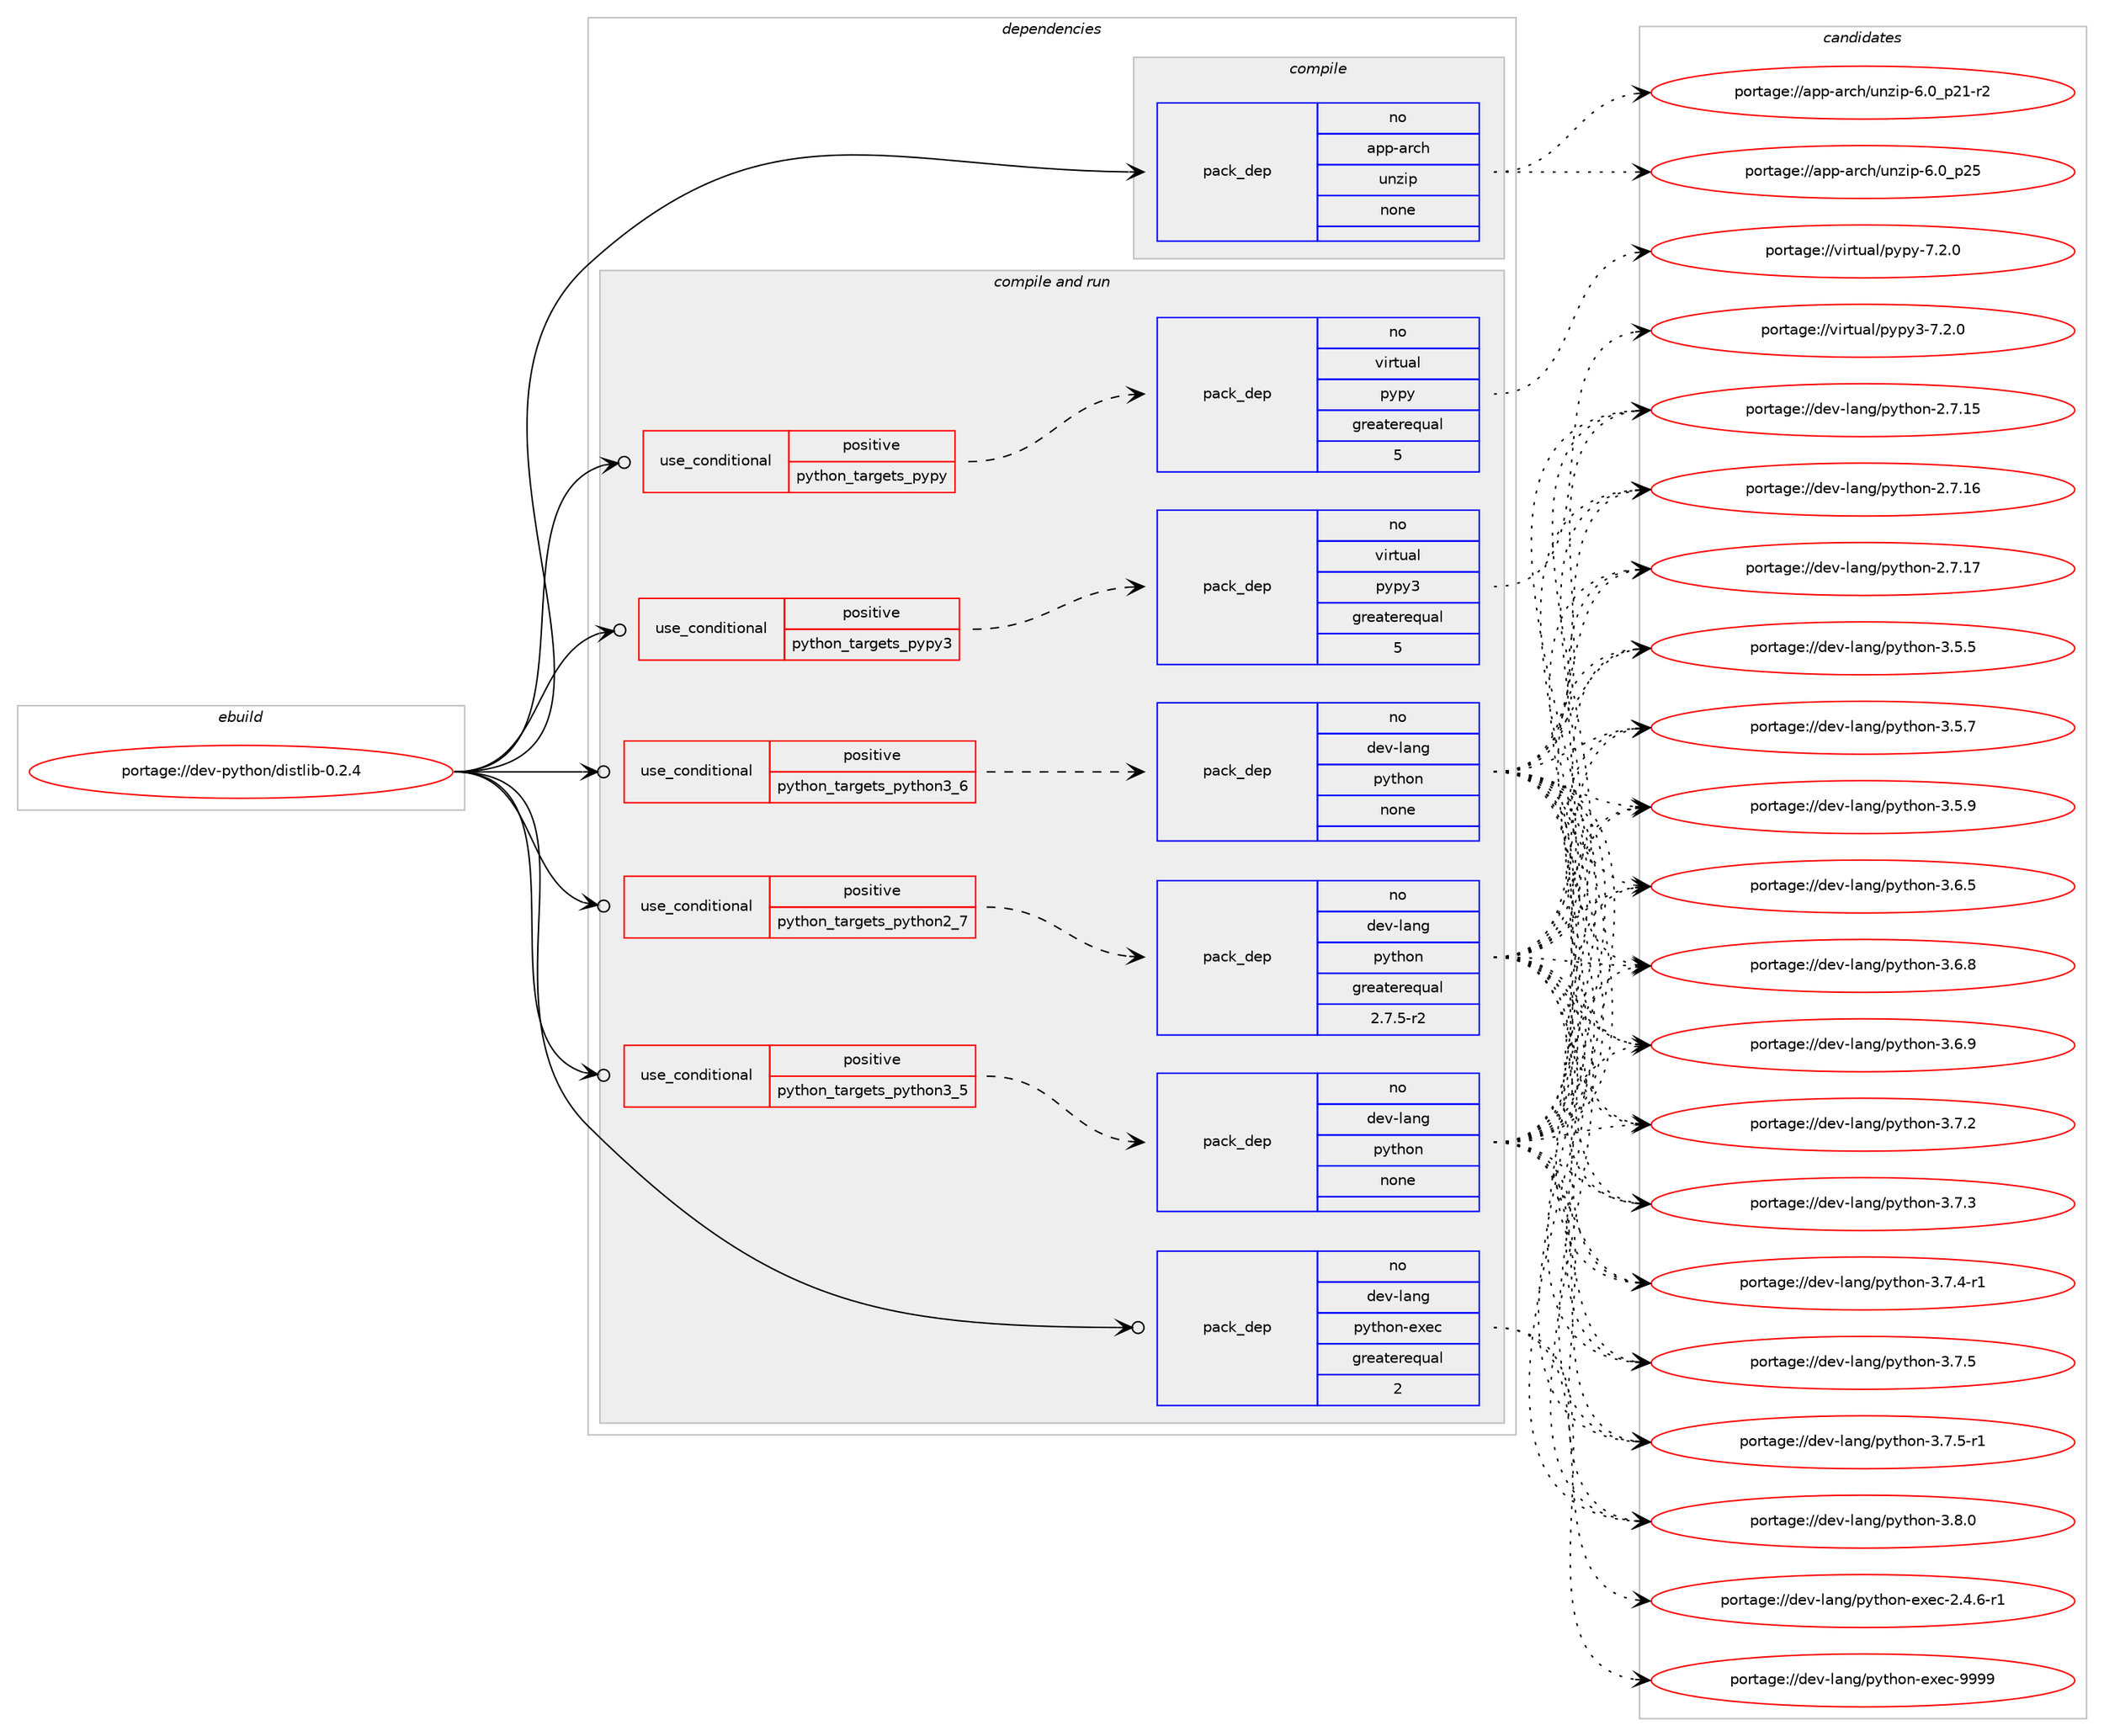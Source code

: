 digraph prolog {

# *************
# Graph options
# *************

newrank=true;
concentrate=true;
compound=true;
graph [rankdir=LR,fontname=Helvetica,fontsize=10,ranksep=1.5];#, ranksep=2.5, nodesep=0.2];
edge  [arrowhead=vee];
node  [fontname=Helvetica,fontsize=10];

# **********
# The ebuild
# **********

subgraph cluster_leftcol {
color=gray;
rank=same;
label=<<i>ebuild</i>>;
id [label="portage://dev-python/distlib-0.2.4", color=red, width=4, href="../dev-python/distlib-0.2.4.svg"];
}

# ****************
# The dependencies
# ****************

subgraph cluster_midcol {
color=gray;
label=<<i>dependencies</i>>;
subgraph cluster_compile {
fillcolor="#eeeeee";
style=filled;
label=<<i>compile</i>>;
subgraph pack105319 {
dependency136278 [label=<<TABLE BORDER="0" CELLBORDER="1" CELLSPACING="0" CELLPADDING="4" WIDTH="220"><TR><TD ROWSPAN="6" CELLPADDING="30">pack_dep</TD></TR><TR><TD WIDTH="110">no</TD></TR><TR><TD>app-arch</TD></TR><TR><TD>unzip</TD></TR><TR><TD>none</TD></TR><TR><TD></TD></TR></TABLE>>, shape=none, color=blue];
}
id:e -> dependency136278:w [weight=20,style="solid",arrowhead="vee"];
}
subgraph cluster_compileandrun {
fillcolor="#eeeeee";
style=filled;
label=<<i>compile and run</i>>;
subgraph cond27644 {
dependency136279 [label=<<TABLE BORDER="0" CELLBORDER="1" CELLSPACING="0" CELLPADDING="4"><TR><TD ROWSPAN="3" CELLPADDING="10">use_conditional</TD></TR><TR><TD>positive</TD></TR><TR><TD>python_targets_pypy</TD></TR></TABLE>>, shape=none, color=red];
subgraph pack105320 {
dependency136280 [label=<<TABLE BORDER="0" CELLBORDER="1" CELLSPACING="0" CELLPADDING="4" WIDTH="220"><TR><TD ROWSPAN="6" CELLPADDING="30">pack_dep</TD></TR><TR><TD WIDTH="110">no</TD></TR><TR><TD>virtual</TD></TR><TR><TD>pypy</TD></TR><TR><TD>greaterequal</TD></TR><TR><TD>5</TD></TR></TABLE>>, shape=none, color=blue];
}
dependency136279:e -> dependency136280:w [weight=20,style="dashed",arrowhead="vee"];
}
id:e -> dependency136279:w [weight=20,style="solid",arrowhead="odotvee"];
subgraph cond27645 {
dependency136281 [label=<<TABLE BORDER="0" CELLBORDER="1" CELLSPACING="0" CELLPADDING="4"><TR><TD ROWSPAN="3" CELLPADDING="10">use_conditional</TD></TR><TR><TD>positive</TD></TR><TR><TD>python_targets_pypy3</TD></TR></TABLE>>, shape=none, color=red];
subgraph pack105321 {
dependency136282 [label=<<TABLE BORDER="0" CELLBORDER="1" CELLSPACING="0" CELLPADDING="4" WIDTH="220"><TR><TD ROWSPAN="6" CELLPADDING="30">pack_dep</TD></TR><TR><TD WIDTH="110">no</TD></TR><TR><TD>virtual</TD></TR><TR><TD>pypy3</TD></TR><TR><TD>greaterequal</TD></TR><TR><TD>5</TD></TR></TABLE>>, shape=none, color=blue];
}
dependency136281:e -> dependency136282:w [weight=20,style="dashed",arrowhead="vee"];
}
id:e -> dependency136281:w [weight=20,style="solid",arrowhead="odotvee"];
subgraph cond27646 {
dependency136283 [label=<<TABLE BORDER="0" CELLBORDER="1" CELLSPACING="0" CELLPADDING="4"><TR><TD ROWSPAN="3" CELLPADDING="10">use_conditional</TD></TR><TR><TD>positive</TD></TR><TR><TD>python_targets_python2_7</TD></TR></TABLE>>, shape=none, color=red];
subgraph pack105322 {
dependency136284 [label=<<TABLE BORDER="0" CELLBORDER="1" CELLSPACING="0" CELLPADDING="4" WIDTH="220"><TR><TD ROWSPAN="6" CELLPADDING="30">pack_dep</TD></TR><TR><TD WIDTH="110">no</TD></TR><TR><TD>dev-lang</TD></TR><TR><TD>python</TD></TR><TR><TD>greaterequal</TD></TR><TR><TD>2.7.5-r2</TD></TR></TABLE>>, shape=none, color=blue];
}
dependency136283:e -> dependency136284:w [weight=20,style="dashed",arrowhead="vee"];
}
id:e -> dependency136283:w [weight=20,style="solid",arrowhead="odotvee"];
subgraph cond27647 {
dependency136285 [label=<<TABLE BORDER="0" CELLBORDER="1" CELLSPACING="0" CELLPADDING="4"><TR><TD ROWSPAN="3" CELLPADDING="10">use_conditional</TD></TR><TR><TD>positive</TD></TR><TR><TD>python_targets_python3_5</TD></TR></TABLE>>, shape=none, color=red];
subgraph pack105323 {
dependency136286 [label=<<TABLE BORDER="0" CELLBORDER="1" CELLSPACING="0" CELLPADDING="4" WIDTH="220"><TR><TD ROWSPAN="6" CELLPADDING="30">pack_dep</TD></TR><TR><TD WIDTH="110">no</TD></TR><TR><TD>dev-lang</TD></TR><TR><TD>python</TD></TR><TR><TD>none</TD></TR><TR><TD></TD></TR></TABLE>>, shape=none, color=blue];
}
dependency136285:e -> dependency136286:w [weight=20,style="dashed",arrowhead="vee"];
}
id:e -> dependency136285:w [weight=20,style="solid",arrowhead="odotvee"];
subgraph cond27648 {
dependency136287 [label=<<TABLE BORDER="0" CELLBORDER="1" CELLSPACING="0" CELLPADDING="4"><TR><TD ROWSPAN="3" CELLPADDING="10">use_conditional</TD></TR><TR><TD>positive</TD></TR><TR><TD>python_targets_python3_6</TD></TR></TABLE>>, shape=none, color=red];
subgraph pack105324 {
dependency136288 [label=<<TABLE BORDER="0" CELLBORDER="1" CELLSPACING="0" CELLPADDING="4" WIDTH="220"><TR><TD ROWSPAN="6" CELLPADDING="30">pack_dep</TD></TR><TR><TD WIDTH="110">no</TD></TR><TR><TD>dev-lang</TD></TR><TR><TD>python</TD></TR><TR><TD>none</TD></TR><TR><TD></TD></TR></TABLE>>, shape=none, color=blue];
}
dependency136287:e -> dependency136288:w [weight=20,style="dashed",arrowhead="vee"];
}
id:e -> dependency136287:w [weight=20,style="solid",arrowhead="odotvee"];
subgraph pack105325 {
dependency136289 [label=<<TABLE BORDER="0" CELLBORDER="1" CELLSPACING="0" CELLPADDING="4" WIDTH="220"><TR><TD ROWSPAN="6" CELLPADDING="30">pack_dep</TD></TR><TR><TD WIDTH="110">no</TD></TR><TR><TD>dev-lang</TD></TR><TR><TD>python-exec</TD></TR><TR><TD>greaterequal</TD></TR><TR><TD>2</TD></TR></TABLE>>, shape=none, color=blue];
}
id:e -> dependency136289:w [weight=20,style="solid",arrowhead="odotvee"];
}
subgraph cluster_run {
fillcolor="#eeeeee";
style=filled;
label=<<i>run</i>>;
}
}

# **************
# The candidates
# **************

subgraph cluster_choices {
rank=same;
color=gray;
label=<<i>candidates</i>>;

subgraph choice105319 {
color=black;
nodesep=1;
choiceportage9711211245971149910447117110122105112455446489511250494511450 [label="portage://app-arch/unzip-6.0_p21-r2", color=red, width=4,href="../app-arch/unzip-6.0_p21-r2.svg"];
choiceportage971121124597114991044711711012210511245544648951125053 [label="portage://app-arch/unzip-6.0_p25", color=red, width=4,href="../app-arch/unzip-6.0_p25.svg"];
dependency136278:e -> choiceportage9711211245971149910447117110122105112455446489511250494511450:w [style=dotted,weight="100"];
dependency136278:e -> choiceportage971121124597114991044711711012210511245544648951125053:w [style=dotted,weight="100"];
}
subgraph choice105320 {
color=black;
nodesep=1;
choiceportage1181051141161179710847112121112121455546504648 [label="portage://virtual/pypy-7.2.0", color=red, width=4,href="../virtual/pypy-7.2.0.svg"];
dependency136280:e -> choiceportage1181051141161179710847112121112121455546504648:w [style=dotted,weight="100"];
}
subgraph choice105321 {
color=black;
nodesep=1;
choiceportage118105114116117971084711212111212151455546504648 [label="portage://virtual/pypy3-7.2.0", color=red, width=4,href="../virtual/pypy3-7.2.0.svg"];
dependency136282:e -> choiceportage118105114116117971084711212111212151455546504648:w [style=dotted,weight="100"];
}
subgraph choice105322 {
color=black;
nodesep=1;
choiceportage10010111845108971101034711212111610411111045504655464953 [label="portage://dev-lang/python-2.7.15", color=red, width=4,href="../dev-lang/python-2.7.15.svg"];
choiceportage10010111845108971101034711212111610411111045504655464954 [label="portage://dev-lang/python-2.7.16", color=red, width=4,href="../dev-lang/python-2.7.16.svg"];
choiceportage10010111845108971101034711212111610411111045504655464955 [label="portage://dev-lang/python-2.7.17", color=red, width=4,href="../dev-lang/python-2.7.17.svg"];
choiceportage100101118451089711010347112121116104111110455146534653 [label="portage://dev-lang/python-3.5.5", color=red, width=4,href="../dev-lang/python-3.5.5.svg"];
choiceportage100101118451089711010347112121116104111110455146534655 [label="portage://dev-lang/python-3.5.7", color=red, width=4,href="../dev-lang/python-3.5.7.svg"];
choiceportage100101118451089711010347112121116104111110455146534657 [label="portage://dev-lang/python-3.5.9", color=red, width=4,href="../dev-lang/python-3.5.9.svg"];
choiceportage100101118451089711010347112121116104111110455146544653 [label="portage://dev-lang/python-3.6.5", color=red, width=4,href="../dev-lang/python-3.6.5.svg"];
choiceportage100101118451089711010347112121116104111110455146544656 [label="portage://dev-lang/python-3.6.8", color=red, width=4,href="../dev-lang/python-3.6.8.svg"];
choiceportage100101118451089711010347112121116104111110455146544657 [label="portage://dev-lang/python-3.6.9", color=red, width=4,href="../dev-lang/python-3.6.9.svg"];
choiceportage100101118451089711010347112121116104111110455146554650 [label="portage://dev-lang/python-3.7.2", color=red, width=4,href="../dev-lang/python-3.7.2.svg"];
choiceportage100101118451089711010347112121116104111110455146554651 [label="portage://dev-lang/python-3.7.3", color=red, width=4,href="../dev-lang/python-3.7.3.svg"];
choiceportage1001011184510897110103471121211161041111104551465546524511449 [label="portage://dev-lang/python-3.7.4-r1", color=red, width=4,href="../dev-lang/python-3.7.4-r1.svg"];
choiceportage100101118451089711010347112121116104111110455146554653 [label="portage://dev-lang/python-3.7.5", color=red, width=4,href="../dev-lang/python-3.7.5.svg"];
choiceportage1001011184510897110103471121211161041111104551465546534511449 [label="portage://dev-lang/python-3.7.5-r1", color=red, width=4,href="../dev-lang/python-3.7.5-r1.svg"];
choiceportage100101118451089711010347112121116104111110455146564648 [label="portage://dev-lang/python-3.8.0", color=red, width=4,href="../dev-lang/python-3.8.0.svg"];
dependency136284:e -> choiceportage10010111845108971101034711212111610411111045504655464953:w [style=dotted,weight="100"];
dependency136284:e -> choiceportage10010111845108971101034711212111610411111045504655464954:w [style=dotted,weight="100"];
dependency136284:e -> choiceportage10010111845108971101034711212111610411111045504655464955:w [style=dotted,weight="100"];
dependency136284:e -> choiceportage100101118451089711010347112121116104111110455146534653:w [style=dotted,weight="100"];
dependency136284:e -> choiceportage100101118451089711010347112121116104111110455146534655:w [style=dotted,weight="100"];
dependency136284:e -> choiceportage100101118451089711010347112121116104111110455146534657:w [style=dotted,weight="100"];
dependency136284:e -> choiceportage100101118451089711010347112121116104111110455146544653:w [style=dotted,weight="100"];
dependency136284:e -> choiceportage100101118451089711010347112121116104111110455146544656:w [style=dotted,weight="100"];
dependency136284:e -> choiceportage100101118451089711010347112121116104111110455146544657:w [style=dotted,weight="100"];
dependency136284:e -> choiceportage100101118451089711010347112121116104111110455146554650:w [style=dotted,weight="100"];
dependency136284:e -> choiceportage100101118451089711010347112121116104111110455146554651:w [style=dotted,weight="100"];
dependency136284:e -> choiceportage1001011184510897110103471121211161041111104551465546524511449:w [style=dotted,weight="100"];
dependency136284:e -> choiceportage100101118451089711010347112121116104111110455146554653:w [style=dotted,weight="100"];
dependency136284:e -> choiceportage1001011184510897110103471121211161041111104551465546534511449:w [style=dotted,weight="100"];
dependency136284:e -> choiceportage100101118451089711010347112121116104111110455146564648:w [style=dotted,weight="100"];
}
subgraph choice105323 {
color=black;
nodesep=1;
choiceportage10010111845108971101034711212111610411111045504655464953 [label="portage://dev-lang/python-2.7.15", color=red, width=4,href="../dev-lang/python-2.7.15.svg"];
choiceportage10010111845108971101034711212111610411111045504655464954 [label="portage://dev-lang/python-2.7.16", color=red, width=4,href="../dev-lang/python-2.7.16.svg"];
choiceportage10010111845108971101034711212111610411111045504655464955 [label="portage://dev-lang/python-2.7.17", color=red, width=4,href="../dev-lang/python-2.7.17.svg"];
choiceportage100101118451089711010347112121116104111110455146534653 [label="portage://dev-lang/python-3.5.5", color=red, width=4,href="../dev-lang/python-3.5.5.svg"];
choiceportage100101118451089711010347112121116104111110455146534655 [label="portage://dev-lang/python-3.5.7", color=red, width=4,href="../dev-lang/python-3.5.7.svg"];
choiceportage100101118451089711010347112121116104111110455146534657 [label="portage://dev-lang/python-3.5.9", color=red, width=4,href="../dev-lang/python-3.5.9.svg"];
choiceportage100101118451089711010347112121116104111110455146544653 [label="portage://dev-lang/python-3.6.5", color=red, width=4,href="../dev-lang/python-3.6.5.svg"];
choiceportage100101118451089711010347112121116104111110455146544656 [label="portage://dev-lang/python-3.6.8", color=red, width=4,href="../dev-lang/python-3.6.8.svg"];
choiceportage100101118451089711010347112121116104111110455146544657 [label="portage://dev-lang/python-3.6.9", color=red, width=4,href="../dev-lang/python-3.6.9.svg"];
choiceportage100101118451089711010347112121116104111110455146554650 [label="portage://dev-lang/python-3.7.2", color=red, width=4,href="../dev-lang/python-3.7.2.svg"];
choiceportage100101118451089711010347112121116104111110455146554651 [label="portage://dev-lang/python-3.7.3", color=red, width=4,href="../dev-lang/python-3.7.3.svg"];
choiceportage1001011184510897110103471121211161041111104551465546524511449 [label="portage://dev-lang/python-3.7.4-r1", color=red, width=4,href="../dev-lang/python-3.7.4-r1.svg"];
choiceportage100101118451089711010347112121116104111110455146554653 [label="portage://dev-lang/python-3.7.5", color=red, width=4,href="../dev-lang/python-3.7.5.svg"];
choiceportage1001011184510897110103471121211161041111104551465546534511449 [label="portage://dev-lang/python-3.7.5-r1", color=red, width=4,href="../dev-lang/python-3.7.5-r1.svg"];
choiceportage100101118451089711010347112121116104111110455146564648 [label="portage://dev-lang/python-3.8.0", color=red, width=4,href="../dev-lang/python-3.8.0.svg"];
dependency136286:e -> choiceportage10010111845108971101034711212111610411111045504655464953:w [style=dotted,weight="100"];
dependency136286:e -> choiceportage10010111845108971101034711212111610411111045504655464954:w [style=dotted,weight="100"];
dependency136286:e -> choiceportage10010111845108971101034711212111610411111045504655464955:w [style=dotted,weight="100"];
dependency136286:e -> choiceportage100101118451089711010347112121116104111110455146534653:w [style=dotted,weight="100"];
dependency136286:e -> choiceportage100101118451089711010347112121116104111110455146534655:w [style=dotted,weight="100"];
dependency136286:e -> choiceportage100101118451089711010347112121116104111110455146534657:w [style=dotted,weight="100"];
dependency136286:e -> choiceportage100101118451089711010347112121116104111110455146544653:w [style=dotted,weight="100"];
dependency136286:e -> choiceportage100101118451089711010347112121116104111110455146544656:w [style=dotted,weight="100"];
dependency136286:e -> choiceportage100101118451089711010347112121116104111110455146544657:w [style=dotted,weight="100"];
dependency136286:e -> choiceportage100101118451089711010347112121116104111110455146554650:w [style=dotted,weight="100"];
dependency136286:e -> choiceportage100101118451089711010347112121116104111110455146554651:w [style=dotted,weight="100"];
dependency136286:e -> choiceportage1001011184510897110103471121211161041111104551465546524511449:w [style=dotted,weight="100"];
dependency136286:e -> choiceportage100101118451089711010347112121116104111110455146554653:w [style=dotted,weight="100"];
dependency136286:e -> choiceportage1001011184510897110103471121211161041111104551465546534511449:w [style=dotted,weight="100"];
dependency136286:e -> choiceportage100101118451089711010347112121116104111110455146564648:w [style=dotted,weight="100"];
}
subgraph choice105324 {
color=black;
nodesep=1;
choiceportage10010111845108971101034711212111610411111045504655464953 [label="portage://dev-lang/python-2.7.15", color=red, width=4,href="../dev-lang/python-2.7.15.svg"];
choiceportage10010111845108971101034711212111610411111045504655464954 [label="portage://dev-lang/python-2.7.16", color=red, width=4,href="../dev-lang/python-2.7.16.svg"];
choiceportage10010111845108971101034711212111610411111045504655464955 [label="portage://dev-lang/python-2.7.17", color=red, width=4,href="../dev-lang/python-2.7.17.svg"];
choiceportage100101118451089711010347112121116104111110455146534653 [label="portage://dev-lang/python-3.5.5", color=red, width=4,href="../dev-lang/python-3.5.5.svg"];
choiceportage100101118451089711010347112121116104111110455146534655 [label="portage://dev-lang/python-3.5.7", color=red, width=4,href="../dev-lang/python-3.5.7.svg"];
choiceportage100101118451089711010347112121116104111110455146534657 [label="portage://dev-lang/python-3.5.9", color=red, width=4,href="../dev-lang/python-3.5.9.svg"];
choiceportage100101118451089711010347112121116104111110455146544653 [label="portage://dev-lang/python-3.6.5", color=red, width=4,href="../dev-lang/python-3.6.5.svg"];
choiceportage100101118451089711010347112121116104111110455146544656 [label="portage://dev-lang/python-3.6.8", color=red, width=4,href="../dev-lang/python-3.6.8.svg"];
choiceportage100101118451089711010347112121116104111110455146544657 [label="portage://dev-lang/python-3.6.9", color=red, width=4,href="../dev-lang/python-3.6.9.svg"];
choiceportage100101118451089711010347112121116104111110455146554650 [label="portage://dev-lang/python-3.7.2", color=red, width=4,href="../dev-lang/python-3.7.2.svg"];
choiceportage100101118451089711010347112121116104111110455146554651 [label="portage://dev-lang/python-3.7.3", color=red, width=4,href="../dev-lang/python-3.7.3.svg"];
choiceportage1001011184510897110103471121211161041111104551465546524511449 [label="portage://dev-lang/python-3.7.4-r1", color=red, width=4,href="../dev-lang/python-3.7.4-r1.svg"];
choiceportage100101118451089711010347112121116104111110455146554653 [label="portage://dev-lang/python-3.7.5", color=red, width=4,href="../dev-lang/python-3.7.5.svg"];
choiceportage1001011184510897110103471121211161041111104551465546534511449 [label="portage://dev-lang/python-3.7.5-r1", color=red, width=4,href="../dev-lang/python-3.7.5-r1.svg"];
choiceportage100101118451089711010347112121116104111110455146564648 [label="portage://dev-lang/python-3.8.0", color=red, width=4,href="../dev-lang/python-3.8.0.svg"];
dependency136288:e -> choiceportage10010111845108971101034711212111610411111045504655464953:w [style=dotted,weight="100"];
dependency136288:e -> choiceportage10010111845108971101034711212111610411111045504655464954:w [style=dotted,weight="100"];
dependency136288:e -> choiceportage10010111845108971101034711212111610411111045504655464955:w [style=dotted,weight="100"];
dependency136288:e -> choiceportage100101118451089711010347112121116104111110455146534653:w [style=dotted,weight="100"];
dependency136288:e -> choiceportage100101118451089711010347112121116104111110455146534655:w [style=dotted,weight="100"];
dependency136288:e -> choiceportage100101118451089711010347112121116104111110455146534657:w [style=dotted,weight="100"];
dependency136288:e -> choiceportage100101118451089711010347112121116104111110455146544653:w [style=dotted,weight="100"];
dependency136288:e -> choiceportage100101118451089711010347112121116104111110455146544656:w [style=dotted,weight="100"];
dependency136288:e -> choiceportage100101118451089711010347112121116104111110455146544657:w [style=dotted,weight="100"];
dependency136288:e -> choiceportage100101118451089711010347112121116104111110455146554650:w [style=dotted,weight="100"];
dependency136288:e -> choiceportage100101118451089711010347112121116104111110455146554651:w [style=dotted,weight="100"];
dependency136288:e -> choiceportage1001011184510897110103471121211161041111104551465546524511449:w [style=dotted,weight="100"];
dependency136288:e -> choiceportage100101118451089711010347112121116104111110455146554653:w [style=dotted,weight="100"];
dependency136288:e -> choiceportage1001011184510897110103471121211161041111104551465546534511449:w [style=dotted,weight="100"];
dependency136288:e -> choiceportage100101118451089711010347112121116104111110455146564648:w [style=dotted,weight="100"];
}
subgraph choice105325 {
color=black;
nodesep=1;
choiceportage10010111845108971101034711212111610411111045101120101994550465246544511449 [label="portage://dev-lang/python-exec-2.4.6-r1", color=red, width=4,href="../dev-lang/python-exec-2.4.6-r1.svg"];
choiceportage10010111845108971101034711212111610411111045101120101994557575757 [label="portage://dev-lang/python-exec-9999", color=red, width=4,href="../dev-lang/python-exec-9999.svg"];
dependency136289:e -> choiceportage10010111845108971101034711212111610411111045101120101994550465246544511449:w [style=dotted,weight="100"];
dependency136289:e -> choiceportage10010111845108971101034711212111610411111045101120101994557575757:w [style=dotted,weight="100"];
}
}

}
